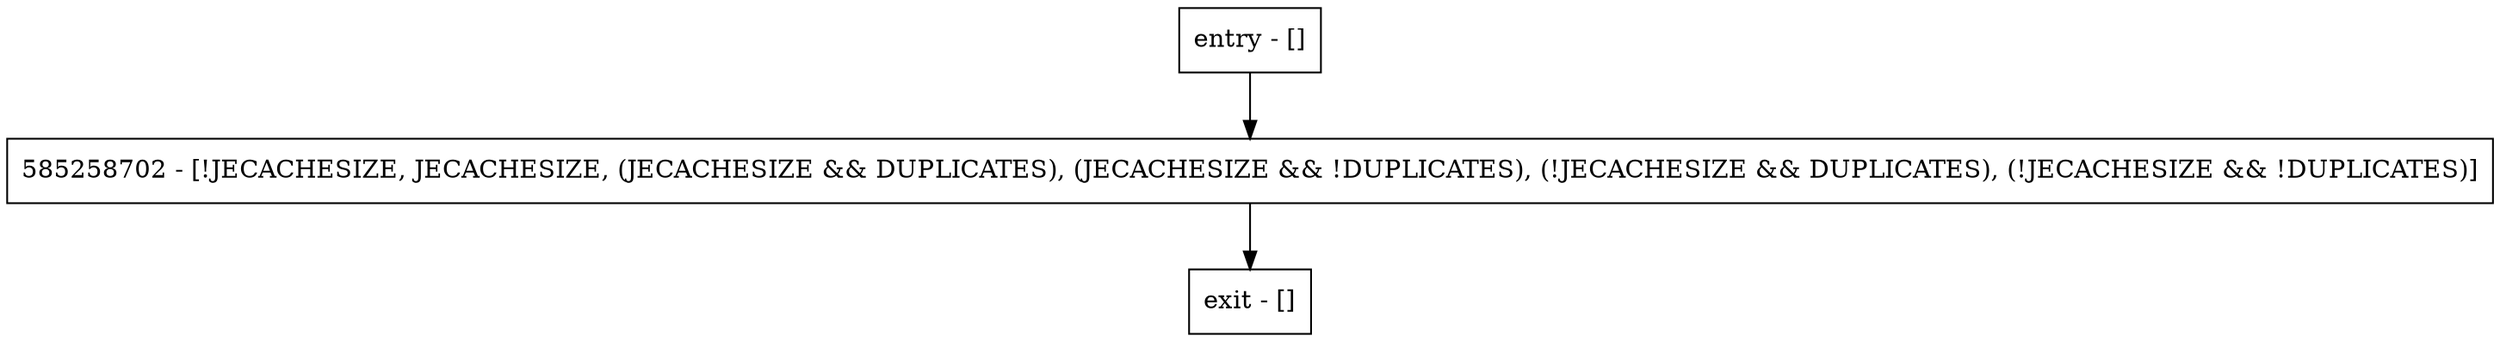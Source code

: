 digraph hasDuplicates {
node [shape=record];
entry [label="entry - []"];
exit [label="exit - []"];
585258702 [label="585258702 - [!JECACHESIZE, JECACHESIZE, (JECACHESIZE && DUPLICATES), (JECACHESIZE && !DUPLICATES), (!JECACHESIZE && DUPLICATES), (!JECACHESIZE && !DUPLICATES)]"];
entry;
exit;
entry -> 585258702;
585258702 -> exit;
}
